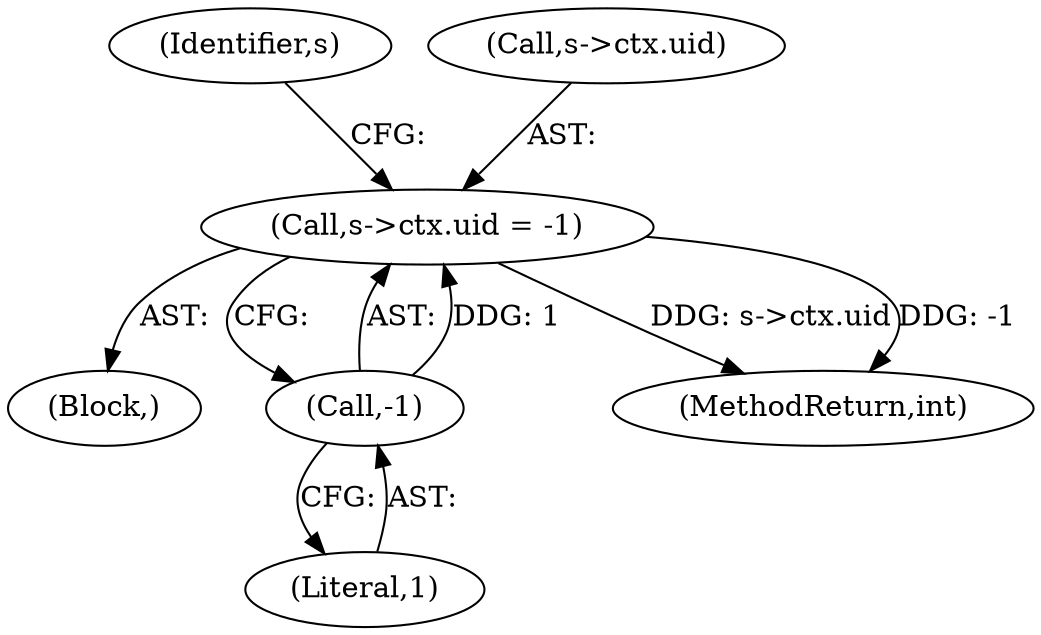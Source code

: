 digraph "0_qemu_4774718e5c194026ba5ee7a28d9be49be3080e42@pointer" {
"1000290" [label="(Call,s->ctx.uid = -1)"];
"1000296" [label="(Call,-1)"];
"1000300" [label="(Identifier,s)"];
"1000107" [label="(Block,)"];
"1000415" [label="(MethodReturn,int)"];
"1000297" [label="(Literal,1)"];
"1000290" [label="(Call,s->ctx.uid = -1)"];
"1000296" [label="(Call,-1)"];
"1000291" [label="(Call,s->ctx.uid)"];
"1000290" -> "1000107"  [label="AST: "];
"1000290" -> "1000296"  [label="CFG: "];
"1000291" -> "1000290"  [label="AST: "];
"1000296" -> "1000290"  [label="AST: "];
"1000300" -> "1000290"  [label="CFG: "];
"1000290" -> "1000415"  [label="DDG: s->ctx.uid"];
"1000290" -> "1000415"  [label="DDG: -1"];
"1000296" -> "1000290"  [label="DDG: 1"];
"1000296" -> "1000297"  [label="CFG: "];
"1000297" -> "1000296"  [label="AST: "];
}
